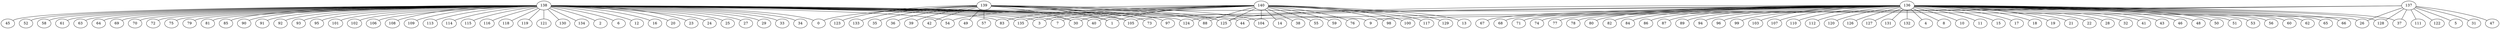 /* Created by igraph @VERSION@ */
graph {
  0 [
    type=0
    name="John Adams"
  ];
  1 [
    type=0
    name="Samuel Adams"
  ];
  2 [
    type=0
    name="Dr Allen"
  ];
  3 [
    type=0
    name="Nathaniel Appleton"
  ];
  4 [
    type=0
    name="Gilbert Ash"
  ];
  5 [
    type=0
    name="John Avery"
  ];
  6 [
    type=0
    name="John Ballard"
  ];
  7 [
    type=0
    name="Nathaniel Barber"
  ];
  8 [
    type=0
    name="Samuel Barrett"
  ];
  9 [
    type=0
    name="Henry Bass"
  ];
  10 [
    type=0
    name="William Bell"
  ];
  11 [
    type=0
    name="Increase Blake"
  ];
  12 [
    type=0
    name="John Boit"
  ];
  13 [
    type=0
    name="Richard Boynton"
  ];
  14 [
    type=0
    name="John Bradford"
  ];
  15 [
    type=0
    name="George Bray"
  ];
  16 [
    type=0
    name="William Breck"
  ];
  17 [
    type=0
    name="Hugh Brown"
  ];
  18 [
    type=0
    name="Edward Burbeck"
  ];
  19 [
    type=0
    name="William Burbeck"
  ];
  20 [
    type=0
    name="Benjamin Burt"
  ];
  21 [
    type=0
    name="Edward Cailleteau"
  ];
  22 [
    type=0
    name="Elisha Callendar"
  ];
  23 [
    type=0
    name="Capt Cazneau"
  ];
  24 [
    type=0
    name="Mr Chadwell"
  ];
  25 [
    type=0
    name="Caleb Champney"
  ];
  26 [
    type=0
    name="Thomas Chase"
  ];
  27 [
    type=0
    name="Ezekiel Cheever"
  ];
  28 [
    type=0
    name="Seth Chipman"
  ];
  29 [
    type=0
    name="Thomas Chrysty"
  ];
  30 [
    type=0
    name="Benjamin Church"
  ];
  31 [
    type=0
    name="Stephen Cleverly"
  ];
  32 [
    type=0
    name="Ezra Collins"
  ];
  33 [
    type=0
    name="Adam Collson"
  ];
  34 [
    type=0
    name="JamesFoster Condy"
  ];
  35 [
    type=0
    name="Samuel Cooper"
  ];
  36 [
    type=0
    name="William Cooper"
  ];
  37 [
    type=0
    name="Thomas Crafts"
  ];
  38 [
    type=0
    name="Caleb Davis"
  ];
  39 [
    type=0
    name="Thomas Dawes"
  ];
  40 [
    type=0
    name="William Dennie"
  ];
  41 [
    type=0
    name="Moses Deshon"
  ];
  42 [
    type=0
    name="Samuel Dexter"
  ];
  43 [
    type=0
    name="Peter Doyle"
  ];
  44 [
    type=0
    name="Benjamin Edes"
  ];
  45 [
    type=0
    name="Samuel Emmes"
  ];
  46 [
    type=0
    name="Ambrose Ferrell"
  ];
  47 [
    type=0
    name="Joseph Field"
  ];
  48 [
    type=0
    name="Josiah Flagg"
  ];
  49 [
    type=0
    name="Thomas Fleet"
  ];
  50 [
    type=0
    name="William Gould"
  ];
  51 [
    type=0
    name="James Graham"
  ];
  52 [
    type=0
    name="Moses Grant"
  ];
  53 [
    type=0
    name="Wait Gray"
  ];
  54 [
    type=0
    name="Joseph Greenleaf"
  ];
  55 [
    type=0
    name="William Greenleaf"
  ];
  56 [
    type=0
    name="William Ham"
  ];
  57 [
    type=0
    name="John Hancock"
  ];
  58 [
    type=0
    name="William Hickling"
  ];
  59 [
    type=0
    name="Alexander Hill"
  ];
  60 [
    type=0
    name="Nathaniel Hitchborn"
  ];
  61 [
    type=0
    name="Thomas Hitchborn"
  ];
  62 [
    type=0
    name="John Hoffins"
  ];
  63 [
    type=0
    name="Nathaniel Holmes"
  ];
  64 [
    type=0
    name="William Hoskins"
  ];
  65 [
    type=0
    name="Alexander Inglish"
  ];
  66 [
    type=0
    name="Edward Jarvis"
  ];
  67 [
    type=0
    name="Unknown Jefferds"
  ];
  68 [
    type=0
    name="John Jenkins"
  ];
  69 [
    type=0
    name="Gabriel Johonnott"
  ];
  70 [
    type=0
    name="Benjamin Kent"
  ];
  71 [
    type=0
    name="Walter Kerr"
  ];
  72 [
    type=0
    name="Thomas Kimball"
  ];
  73 [
    type=0
    name="John Lambert"
  ];
  74 [
    type=0
    name="Phillip Lewis"
  ];
  75 [
    type=0
    name="John Lowell"
  ];
  76 [
    type=0
    name="William Mackay"
  ];
  77 [
    type=0
    name="Phillip Marett"
  ];
  78 [
    type=0
    name="John Marlton"
  ];
  79 [
    type=0
    name="John Matchett"
  ];
  80 [
    type=0
    name="William McAlpine"
  ];
  81 [
    type=0
    name="John Merrit"
  ];
  82 [
    type=0
    name="Thomas Milliken"
  ];
  83 [
    type=0
    name="William Molineux"
  ];
  84 [
    type=0
    name="Samuel Moody"
  ];
  85 [
    type=0
    name="Perez Morton"
  ];
  86 [
    type=0
    name="Unknown Nicholls"
  ];
  87 [
    type=0
    name="Israel Obear"
  ];
  88 [
    type=0
    name="James Otis"
  ];
  89 [
    type=0
    name="William Palfrey"
  ];
  90 [
    type=0
    name="Richard Palms"
  ];
  91 [
    type=0
    name="Elias Parkman"
  ];
  92 [
    type=0
    name="IsaacJun Pearce"
  ];
  93 [
    type=0
    name="Isaac Pearce"
  ];
  94 [
    type=0
    name="Samuel Peck"
  ];
  95 [
    type=0
    name="Thomas Peck"
  ];
  96 [
    type=0
    name="John Phillips"
  ];
  97 [
    type=0
    name="Samuel Phillips"
  ];
  98 [
    type=0
    name="Robert Pierpont"
  ];
  99 [
    type=0
    name="Edward Potter"
  ];
  100 [
    type=0
    name="William Powell"
  ];
  101 [
    type=0
    name="Edward Proctor"
  ];
  102 [
    type=0
    name="John Pulling"
  ];
  103 [
    type=0
    name="Richard Pulling"
  ];
  104 [
    type=0
    name="Josiah Quincy"
  ];
  105 [
    type=0
    name="Paul Revere"
  ];
  106 [
    type=0
    name="Abiel Ruddock"
  ];
  107 [
    type=0
    name="James Seward"
  ];
  108 [
    type=0
    name="Gibbens Sharp"
  ];
  109 [
    type=0
    name="John Sigourney"
  ];
  110 [
    type=0
    name="Ambrose Sloper"
  ];
  111 [
    type=0
    name="John Smith"
  ];
  112 [
    type=0
    name="Henry Stanbridge"
  ];
  113 [
    type=0
    name="Asa Stoddard"
  ];
  114 [
    type=0
    name="Jonathan Stoddard"
  ];
  115 [
    type=0
    name="Elisha Story"
  ];
  116 [
    type=0
    name="James Swan"
  ];
  117 [
    type=0
    name="John Sweetser"
  ];
  118 [
    type=0
    name="Eben Symmes"
  ];
  119 [
    type=0
    name="John Symmes"
  ];
  120 [
    type=0
    name="Philip Tabor"
  ];
  121 [
    type=0
    name="Thomas Tileston"
  ];
  122 [
    type=0
    name="George Trott"
  ];
  123 [
    type=0
    name="Royall Tyler"
  ];
  124 [
    type=0
    name="Thomas Urann"
  ];
  125 [
    type=0
    name="Joseph Warren"
  ];
  126 [
    type=0
    name="Joseph Webb"
  ];
  127 [
    type=0
    name="Thomas Webster"
  ];
  128 [
    type=0
    name="Henry Welles"
  ];
  129 [
    type=0
    name="Oliver Wendell"
  ];
  130 [
    type=0
    name="Samuel White"
  ];
  131 [
    type=0
    name="John Whitten"
  ];
  132 [
    type=0
    name="William Wingfield"
  ];
  133 [
    type=0
    name="John Winslow"
  ];
  134 [
    type=0
    name="John Winthrop"
  ];
  135 [
    type=0
    name="Thomas Young"
  ];
  136 [
    type=1
    name=StAndrewsLodge
  ];
  137 [
    type=1
    name=LoyalNine
  ];
  138 [
    type=1
    name=NorthCaucus
  ];
  139 [
    type=1
    name=LongRoomClub
  ];
  140 [
    type=1
    name=BostonCommittee
  ];

  138 -- 0;
  139 -- 0;
  138 -- 1;
  139 -- 1;
  140 -- 1;
  138 -- 2;
  138 -- 3;
  140 -- 3;
  136 -- 4;
  137 -- 5;
  138 -- 6;
  138 -- 7;
  140 -- 7;
  136 -- 8;
  137 -- 9;
  138 -- 9;
  136 -- 10;
  136 -- 11;
  138 -- 12;
  140 -- 13;
  140 -- 14;
  136 -- 15;
  138 -- 16;
  136 -- 17;
  136 -- 18;
  136 -- 19;
  138 -- 20;
  136 -- 21;
  136 -- 22;
  138 -- 23;
  138 -- 24;
  138 -- 25;
  137 -- 26;
  138 -- 26;
  138 -- 27;
  136 -- 28;
  138 -- 29;
  138 -- 30;
  139 -- 30;
  140 -- 30;
  137 -- 31;
  136 -- 32;
  138 -- 33;
  138 -- 34;
  139 -- 35;
  139 -- 36;
  136 -- 37;
  137 -- 37;
  140 -- 38;
  139 -- 39;
  138 -- 40;
  140 -- 40;
  136 -- 41;
  139 -- 42;
  136 -- 43;
  137 -- 44;
  138 -- 44;
  138 -- 45;
  136 -- 46;
  137 -- 47;
  136 -- 48;
  139 -- 49;
  136 -- 50;
  136 -- 51;
  138 -- 52;
  136 -- 53;
  138 -- 54;
  140 -- 54;
  140 -- 55;
  136 -- 56;
  139 -- 57;
  138 -- 58;
  140 -- 59;
  136 -- 60;
  138 -- 61;
  136 -- 62;
  138 -- 63;
  138 -- 64;
  136 -- 65;
  136 -- 66;
  136 -- 67;
  136 -- 68;
  138 -- 69;
  138 -- 70;
  136 -- 71;
  138 -- 72;
  139 -- 73;
  136 -- 74;
  138 -- 75;
  140 -- 76;
  136 -- 77;
  136 -- 78;
  138 -- 79;
  136 -- 80;
  138 -- 81;
  136 -- 82;
  138 -- 83;
  140 -- 83;
  136 -- 84;
  138 -- 85;
  136 -- 86;
  136 -- 87;
  139 -- 88;
  140 -- 88;
  136 -- 89;
  138 -- 90;
  138 -- 91;
  138 -- 92;
  138 -- 93;
  136 -- 94;
  138 -- 95;
  136 -- 96;
  139 -- 97;
  140 -- 98;
  136 -- 99;
  140 -- 100;
  138 -- 101;
  138 -- 102;
  136 -- 103;
  139 -- 104;
  140 -- 104;
  136 -- 105;
  138 -- 105;
  139 -- 105;
  138 -- 106;
  136 -- 107;
  138 -- 108;
  138 -- 109;
  136 -- 110;
  137 -- 111;
  136 -- 112;
  138 -- 113;
  138 -- 114;
  138 -- 115;
  138 -- 116;
  140 -- 117;
  138 -- 118;
  138 -- 119;
  136 -- 120;
  138 -- 121;
  137 -- 122;
  139 -- 123;
  136 -- 124;
  138 -- 124;
  136 -- 125;
  138 -- 125;
  139 -- 125;
  140 -- 125;
  136 -- 126;
  136 -- 127;
  136 -- 128;
  137 -- 128;
  140 -- 129;
  138 -- 130;
  136 -- 131;
  136 -- 132;
  139 -- 133;
  138 -- 134;
  138 -- 135;
  140 -- 135;
}
